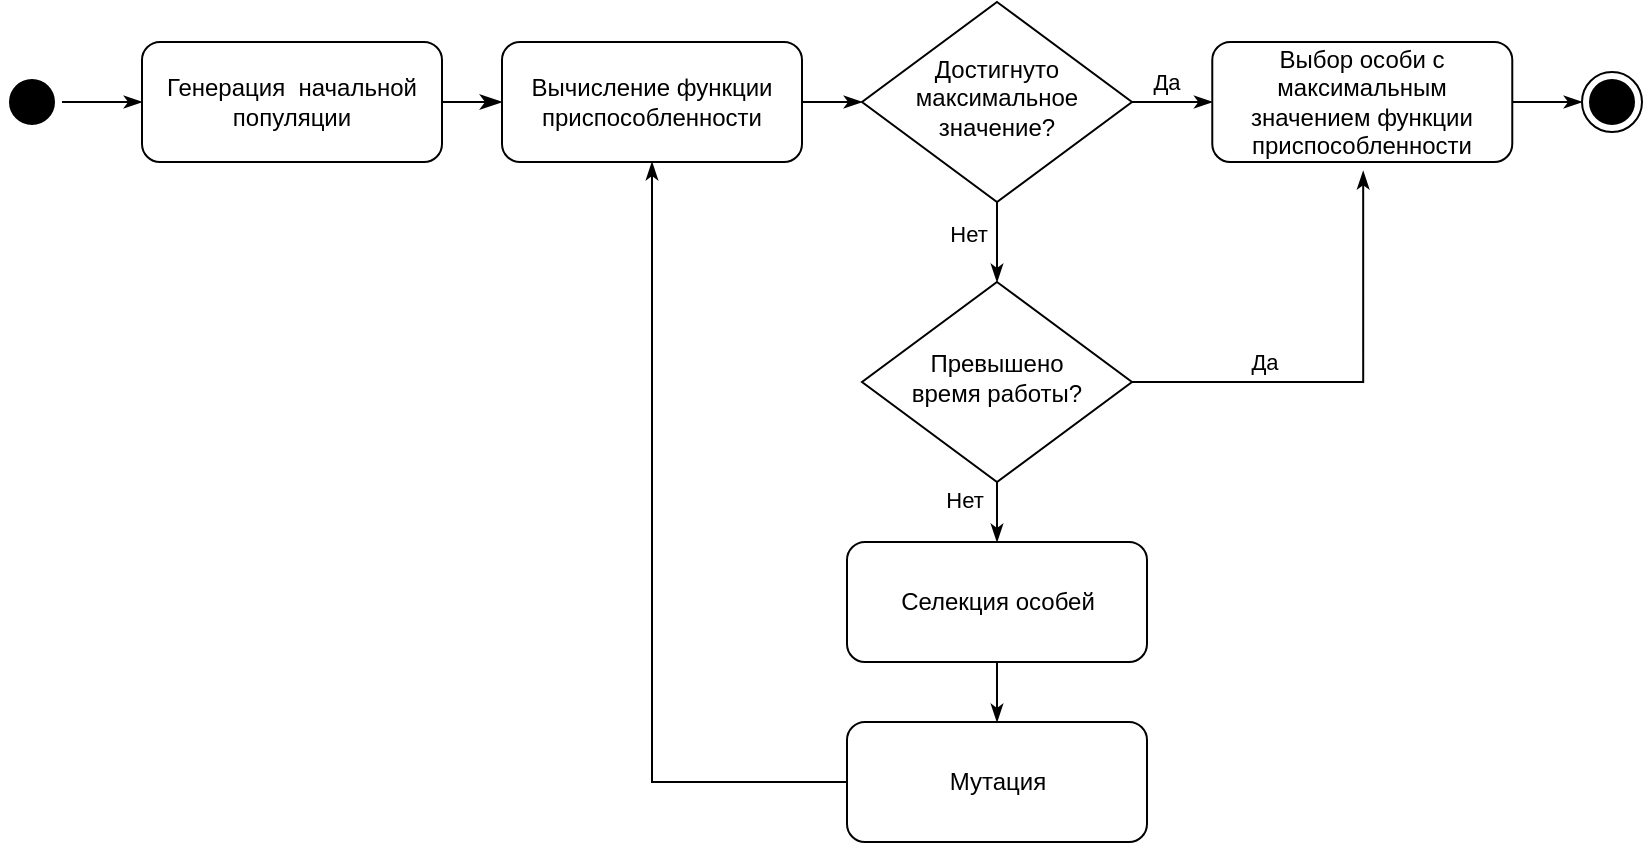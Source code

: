 <mxfile version="14.7.6" type="device"><diagram id="C5RBs43oDa-KdzZeNtuy" name="Page-1"><mxGraphModel dx="788" dy="552" grid="1" gridSize="10" guides="1" tooltips="1" connect="1" arrows="1" fold="1" page="1" pageScale="1" pageWidth="827" pageHeight="1169" math="0" shadow="0"><root><mxCell id="WIyWlLk6GJQsqaUBKTNV-0"/><mxCell id="WIyWlLk6GJQsqaUBKTNV-1" parent="WIyWlLk6GJQsqaUBKTNV-0"/><mxCell id="WIyWlLk6GJQsqaUBKTNV-2" value="" style="rounded=0;html=1;jettySize=auto;orthogonalLoop=1;fontSize=11;endArrow=classicThin;endFill=1;endSize=8;strokeWidth=1;shadow=0;labelBackgroundColor=none;edgeStyle=orthogonalEdgeStyle;entryX=0;entryY=0.5;entryDx=0;entryDy=0;" parent="WIyWlLk6GJQsqaUBKTNV-1" source="WIyWlLk6GJQsqaUBKTNV-3" target="eXZwX7scdl3ENfkhon3l-0" edge="1"><mxGeometry relative="1" as="geometry"/></mxCell><mxCell id="WIyWlLk6GJQsqaUBKTNV-3" value="Генерация &amp;nbsp;начальной популяции" style="rounded=1;whiteSpace=wrap;html=1;fontSize=12;glass=0;strokeWidth=1;shadow=0;" parent="WIyWlLk6GJQsqaUBKTNV-1" vertex="1"><mxGeometry x="160" y="100" width="150" height="60" as="geometry"/></mxCell><mxCell id="eXZwX7scdl3ENfkhon3l-3" style="edgeStyle=orthogonalEdgeStyle;rounded=0;orthogonalLoop=1;jettySize=auto;html=1;endArrow=classicThin;endFill=1;entryX=0;entryY=0.5;entryDx=0;entryDy=0;" edge="1" parent="WIyWlLk6GJQsqaUBKTNV-1" source="WIyWlLk6GJQsqaUBKTNV-6" target="eXZwX7scdl3ENfkhon3l-10"><mxGeometry relative="1" as="geometry"><mxPoint x="760" y="340" as="targetPoint"/></mxGeometry></mxCell><mxCell id="eXZwX7scdl3ENfkhon3l-4" value="Да" style="edgeLabel;html=1;align=center;verticalAlign=middle;resizable=0;points=[];" vertex="1" connectable="0" parent="eXZwX7scdl3ENfkhon3l-3"><mxGeometry x="0.229" y="1" relative="1" as="geometry"><mxPoint x="-8" y="-9" as="offset"/></mxGeometry></mxCell><mxCell id="eXZwX7scdl3ENfkhon3l-13" value="Нет" style="edgeStyle=orthogonalEdgeStyle;rounded=0;orthogonalLoop=1;jettySize=auto;html=1;entryX=0.5;entryY=0;entryDx=0;entryDy=0;endArrow=classicThin;endFill=1;" edge="1" parent="WIyWlLk6GJQsqaUBKTNV-1" source="WIyWlLk6GJQsqaUBKTNV-6" target="eXZwX7scdl3ENfkhon3l-8"><mxGeometry x="-0.198" y="-15" relative="1" as="geometry"><mxPoint as="offset"/></mxGeometry></mxCell><mxCell id="WIyWlLk6GJQsqaUBKTNV-6" value="Достигнуто максимальное значение?" style="rhombus;whiteSpace=wrap;html=1;shadow=0;fontFamily=Helvetica;fontSize=12;align=center;strokeWidth=1;spacing=6;spacingTop=-4;" parent="WIyWlLk6GJQsqaUBKTNV-1" vertex="1"><mxGeometry x="520" y="80" width="135" height="100" as="geometry"/></mxCell><mxCell id="eXZwX7scdl3ENfkhon3l-2" style="edgeStyle=orthogonalEdgeStyle;rounded=0;orthogonalLoop=1;jettySize=auto;html=1;entryX=0;entryY=0.5;entryDx=0;entryDy=0;endArrow=classicThin;endFill=1;" edge="1" parent="WIyWlLk6GJQsqaUBKTNV-1" source="eXZwX7scdl3ENfkhon3l-0" target="WIyWlLk6GJQsqaUBKTNV-6"><mxGeometry relative="1" as="geometry"/></mxCell><mxCell id="eXZwX7scdl3ENfkhon3l-0" value="Вычисление функции приспособленности" style="rounded=1;whiteSpace=wrap;html=1;fontSize=12;glass=0;strokeWidth=1;shadow=0;" vertex="1" parent="WIyWlLk6GJQsqaUBKTNV-1"><mxGeometry x="340" y="100" width="150" height="60" as="geometry"/></mxCell><mxCell id="eXZwX7scdl3ENfkhon3l-17" style="edgeStyle=orthogonalEdgeStyle;rounded=0;orthogonalLoop=1;jettySize=auto;html=1;endArrow=classicThin;endFill=1;" edge="1" parent="WIyWlLk6GJQsqaUBKTNV-1" source="eXZwX7scdl3ENfkhon3l-5" target="eXZwX7scdl3ENfkhon3l-6"><mxGeometry relative="1" as="geometry"/></mxCell><mxCell id="eXZwX7scdl3ENfkhon3l-5" value="Селекция особей" style="rounded=1;whiteSpace=wrap;html=1;fontSize=12;glass=0;strokeWidth=1;shadow=0;" vertex="1" parent="WIyWlLk6GJQsqaUBKTNV-1"><mxGeometry x="512.5" y="350" width="150" height="60" as="geometry"/></mxCell><mxCell id="eXZwX7scdl3ENfkhon3l-15" style="edgeStyle=orthogonalEdgeStyle;rounded=0;orthogonalLoop=1;jettySize=auto;html=1;endArrow=classicThin;endFill=1;entryX=0.5;entryY=1;entryDx=0;entryDy=0;exitX=0;exitY=0.5;exitDx=0;exitDy=0;" edge="1" parent="WIyWlLk6GJQsqaUBKTNV-1" source="eXZwX7scdl3ENfkhon3l-6" target="eXZwX7scdl3ENfkhon3l-0"><mxGeometry relative="1" as="geometry"><mxPoint x="500" y="390" as="targetPoint"/><Array as="points"><mxPoint x="415" y="470"/></Array></mxGeometry></mxCell><mxCell id="eXZwX7scdl3ENfkhon3l-6" value="Мутация" style="rounded=1;whiteSpace=wrap;html=1;fontSize=12;glass=0;strokeWidth=1;shadow=0;" vertex="1" parent="WIyWlLk6GJQsqaUBKTNV-1"><mxGeometry x="512.5" y="440" width="150" height="60" as="geometry"/></mxCell><mxCell id="eXZwX7scdl3ENfkhon3l-9" style="edgeStyle=orthogonalEdgeStyle;rounded=0;orthogonalLoop=1;jettySize=auto;html=1;endArrow=classicThin;endFill=1;entryX=0.503;entryY=1.076;entryDx=0;entryDy=0;entryPerimeter=0;" edge="1" parent="WIyWlLk6GJQsqaUBKTNV-1" source="eXZwX7scdl3ENfkhon3l-8" target="eXZwX7scdl3ENfkhon3l-10"><mxGeometry relative="1" as="geometry"><mxPoint x="760" y="470" as="targetPoint"/></mxGeometry></mxCell><mxCell id="eXZwX7scdl3ENfkhon3l-19" value="Да" style="edgeLabel;html=1;align=center;verticalAlign=middle;resizable=0;points=[];" vertex="1" connectable="0" parent="eXZwX7scdl3ENfkhon3l-9"><mxGeometry x="-0.237" relative="1" as="geometry"><mxPoint x="-19" y="-10" as="offset"/></mxGeometry></mxCell><mxCell id="eXZwX7scdl3ENfkhon3l-16" style="edgeStyle=orthogonalEdgeStyle;rounded=0;orthogonalLoop=1;jettySize=auto;html=1;endArrow=classicThin;endFill=1;" edge="1" parent="WIyWlLk6GJQsqaUBKTNV-1" source="eXZwX7scdl3ENfkhon3l-8" target="eXZwX7scdl3ENfkhon3l-5"><mxGeometry relative="1" as="geometry"/></mxCell><mxCell id="eXZwX7scdl3ENfkhon3l-18" value="Нет" style="edgeLabel;html=1;align=center;verticalAlign=middle;resizable=0;points=[];" vertex="1" connectable="0" parent="eXZwX7scdl3ENfkhon3l-16"><mxGeometry x="-0.653" y="4" relative="1" as="geometry"><mxPoint x="-21" as="offset"/></mxGeometry></mxCell><mxCell id="eXZwX7scdl3ENfkhon3l-8" value="Превышено &lt;br&gt;время работы?" style="rhombus;whiteSpace=wrap;html=1;shadow=0;fontFamily=Helvetica;fontSize=12;align=center;strokeWidth=1;spacing=6;spacingTop=-4;" vertex="1" parent="WIyWlLk6GJQsqaUBKTNV-1"><mxGeometry x="520" y="220" width="135" height="100" as="geometry"/></mxCell><mxCell id="eXZwX7scdl3ENfkhon3l-25" style="edgeStyle=orthogonalEdgeStyle;rounded=0;orthogonalLoop=1;jettySize=auto;html=1;entryX=0;entryY=0.5;entryDx=0;entryDy=0;endArrow=classicThin;endFill=1;" edge="1" parent="WIyWlLk6GJQsqaUBKTNV-1" source="eXZwX7scdl3ENfkhon3l-10" target="eXZwX7scdl3ENfkhon3l-22"><mxGeometry relative="1" as="geometry"/></mxCell><mxCell id="eXZwX7scdl3ENfkhon3l-10" value="Выбор особи с максимальным значением&amp;nbsp;функции приспособленности" style="rounded=1;whiteSpace=wrap;html=1;fontSize=12;glass=0;strokeWidth=1;shadow=0;" vertex="1" parent="WIyWlLk6GJQsqaUBKTNV-1"><mxGeometry x="695.14" y="100" width="150" height="60" as="geometry"/></mxCell><mxCell id="eXZwX7scdl3ENfkhon3l-24" style="edgeStyle=orthogonalEdgeStyle;rounded=0;orthogonalLoop=1;jettySize=auto;html=1;entryX=0;entryY=0.5;entryDx=0;entryDy=0;endArrow=classicThin;endFill=1;" edge="1" parent="WIyWlLk6GJQsqaUBKTNV-1" source="eXZwX7scdl3ENfkhon3l-20" target="WIyWlLk6GJQsqaUBKTNV-3"><mxGeometry relative="1" as="geometry"/></mxCell><mxCell id="eXZwX7scdl3ENfkhon3l-20" value="" style="ellipse;html=1;shape=startState;fillColor=#000000;" vertex="1" parent="WIyWlLk6GJQsqaUBKTNV-1"><mxGeometry x="90" y="115" width="30" height="30" as="geometry"/></mxCell><mxCell id="eXZwX7scdl3ENfkhon3l-22" value="" style="ellipse;html=1;shape=endState;fillColor=#000000;" vertex="1" parent="WIyWlLk6GJQsqaUBKTNV-1"><mxGeometry x="880" y="115" width="30" height="30" as="geometry"/></mxCell></root></mxGraphModel></diagram></mxfile>